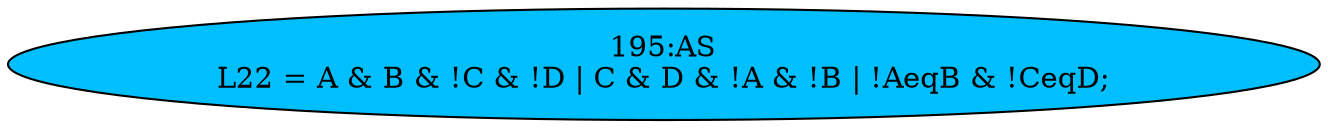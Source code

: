 strict digraph "" {
	node [label="\N"];
	"195:AS"	 [ast="<pyverilog.vparser.ast.Assign object at 0x7f9359f3e7d0>",
		def_var="['L22']",
		fillcolor=deepskyblue,
		label="195:AS
L22 = A & B & !C & !D | C & D & !A & !B | !AeqB & !CeqD;",
		statements="[]",
		style=filled,
		typ=Assign,
		use_var="['A', 'B', 'C', 'D', 'C', 'D', 'A', 'B', 'AeqB', 'CeqD']"];
}
